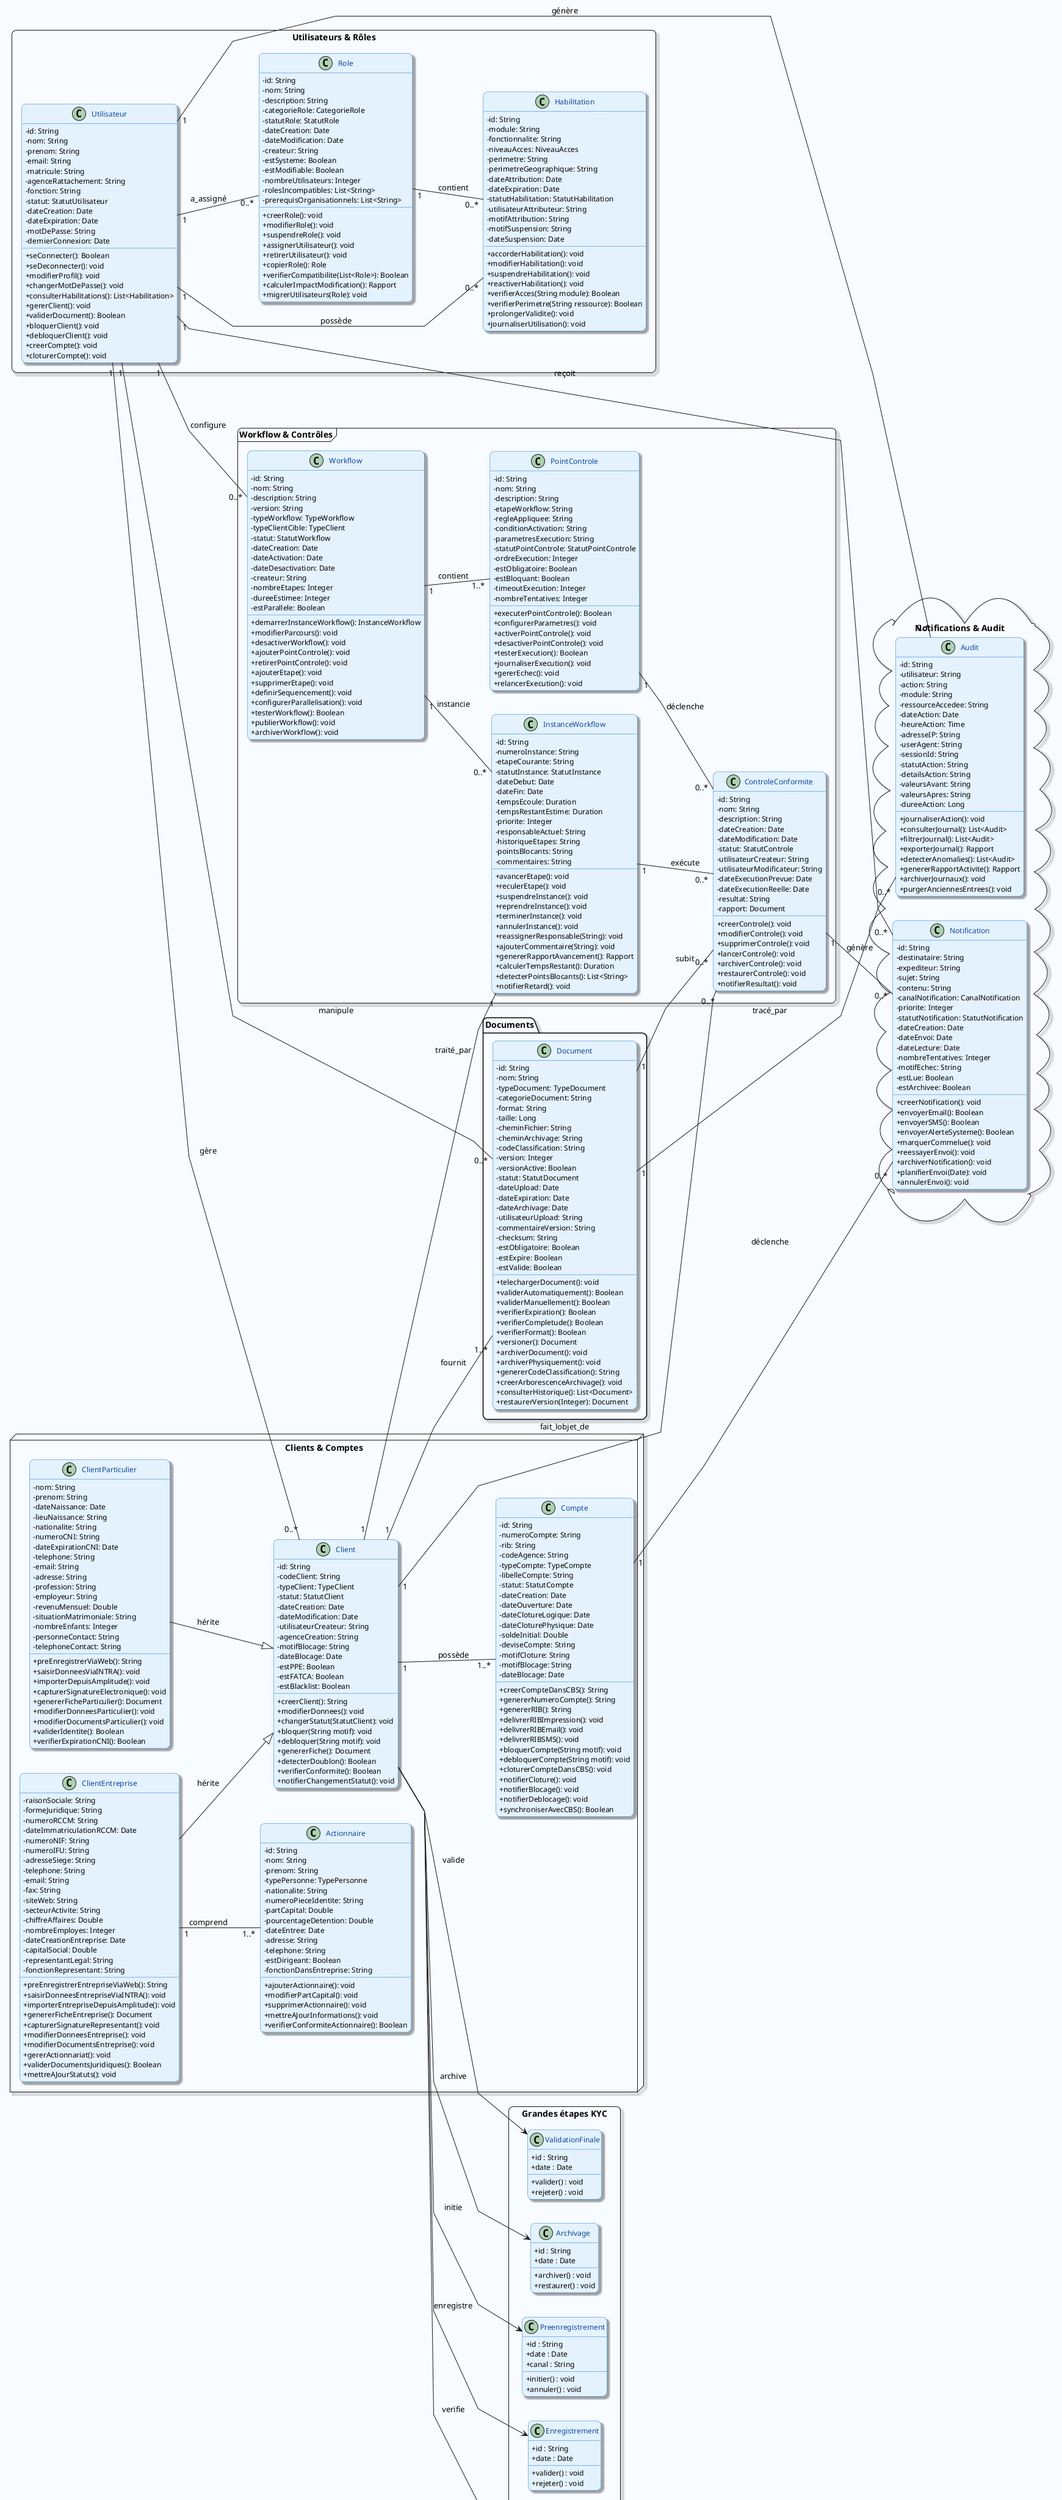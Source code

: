 @startuml D_KYC GEN
skinparam backgroundColor #F8FBFF
skinparam classBackgroundColor #E3F2FD
skinparam classBorderColor #1976D2
skinparam classFontColor #0D47A1
skinparam classFontSize 13
skinparam classAttributeFontSize 12
skinparam classMethodFontSize 12
skinparam classAttributeIconSize 0
skinparam shadowing true
skinparam roundCorner 15
skinparam linetype polyline
skinparam nodesep 40
skinparam ranksep 30
left to right direction

' === Package Utilisateurs & Rôles ===
package "Utilisateurs & Rôles" <<Rectangle>> {
  class Utilisateur {
  - id: String
  - nom: String
  - prenom: String
  - email: String
  - matricule: String
  - agenceRattachement: String
  - fonction: String
  - statut: StatutUtilisateur
  - dateCreation: Date
  - dateExpiration: Date
  - motDePasse: String
  - dernierConnexion: Date
  + seConnecter(): Boolean
  + seDeconnecter(): void
  + modifierProfil(): void
  + changerMotDePasse(): void
  + consulterHabilitations(): List<Habilitation>
  + gererClient(): void
  + validerDocument(): Boolean
  + bloquerClient(): void
  + debloquerClient(): void
  + creerCompte(): void
  + cloturerCompte(): void
}

  class Habilitation {
  - id: String
  - module: String
  - fonctionnalite: String
  - niveauAcces: NiveauAcces
  - perimetre: String
  - perimetreGeographique: String
  - dateAttribution: Date
  - dateExpiration: Date
  - statutHabilitation: StatutHabilitation
  - utilisateurAttributeur: String
  - motifAttribution: String
  - motifSuspension: String
  - dateSuspension: Date
  + accorderHabilitation(): void
  + modifierHabilitation(): void
  + suspendreHabilitation(): void
  + reactiverHabilitation(): void
  + verifierAcces(String module): Boolean
  + verifierPerimetre(String ressource): Boolean
  + prolongerValidite(): void
  + journaliserUtilisation(): void
}

  class Role {
  - id: String
  - nom: String
  - description: String
  - categorieRole: CategorieRole
  - statutRole: StatutRole
  - dateCreation: Date
  - dateModification: Date
  - createur: String
  - estSysteme: Boolean
  - estModifiable: Boolean
  - nombreUtilisateurs: Integer
  - rolesIncompatibles: List<String>
  - prerequisOrganisationnels: List<String>
  + creerRole(): void
  + modifierRole(): void
  + suspendreRole(): void
  + assignerUtilisateur(): void
  + retirerUtilisateur(): void
  + copierRole(): Role
  + verifierCompatibilite(List<Role>): Boolean
  + calculerImpactModification(): Rapport
  + migrerUtilisateurs(Role): void
}
}

' === Package Clients & Comptes ===
package "Clients & Comptes" <<Node>> {
  class Client {
  - id: String
  - codeClient: String
  - typeClient: TypeClient
  - statut: StatutClient
  - dateCreation: Date
  - dateModification: Date
  - utilisateurCreateur: String
  - agenceCreation: String
  - motifBlocage: String
  - dateBlocage: Date
  - estPPE: Boolean
  - estFATCA: Boolean
  - estBlacklist: Boolean
  + creerClient(): String
  + modifierDonnees(): void
  + changerStatut(StatutClient): void
  + bloquer(String motif): void
  + debloquer(String motif): void
  + genererFiche(): Document
  + detecterDoublon(): Boolean
  + verifierConformite(): Boolean
  + notifierChangementStatut(): void
}

  class ClientParticulier {
  - nom: String
  - prenom: String
  - dateNaissance: Date
  - lieuNaissance: String
  - nationalite: String
  - numeroCNI: String
  - dateExpirationCNI: Date
  - telephone: String
  - email: String
  - adresse: String
  - profession: String
  - employeur: String
  - revenuMensuel: Double
  - situationMatrimoniale: String
  - nombreEnfants: Integer
  - personneContact: String
  - telephoneContact: String
  + preEnregistrerViaWeb(): String
  + saisirDonneesViaINTRA(): void
  + importerDepuisAmplitude(): void
  + capturerSignatureElectronique(): void
  + genererFicheParticulier(): Document
  + modifierDonneesParticulier(): void
  + modifierDocumentsParticulier(): void
  + validerIdentite(): Boolean
  + verifierExpirationCNI(): Boolean
}

  class ClientEntreprise {
  - raisonSociale: String
  - formeJuridique: String
  - numeroRCCM: String
  - dateImmatriculationRCCM: Date
  - numeroNIF: String
  - numeroIFU: String
  - adresseSiege: String
  - telephone: String
  - email: String
  - fax: String
  - siteWeb: String
  - secteurActivite: String
  - chiffreAffaires: Double
  - nombreEmployes: Integer
  - dateCreationEntreprise: Date
  - capitalSocial: Double
  - representantLegal: String
  - fonctionRepresentant: String
  + preEnregistrerEntrepriseViaWeb(): String
  + saisirDonneesEntrepriseViaINTRA(): void
  + importerEntrepriseDepuisAmplitude(): void
  + genererFicheEntreprise(): Document
  + capturerSignatureRepresentant(): void
  + modifierDonneesEntreprise(): void
  + modifierDocumentsEntreprise(): void
  + gererActionnariat(): void
  + validerDocumentsJuridiques(): Boolean
  + mettreAJourStatuts(): void
}

  class Compte {
  - id: String
  - numeroCompte: String
  - rib: String
  - codeAgence: String
  - typeCompte: TypeCompte
  - libelleCompte: String
  - statut: StatutCompte
  - dateCreation: Date
  - dateOuverture: Date
  - dateClotureLogique: Date
  - dateCloturePhysique: Date
  - soldeInitial: Double
  - deviseCompte: String
  - motifCloture: String
  - motifBlocage: String
  - dateBlocage: Date
  + creerCompteDansCBS(): String
  + genererNumeroCompte(): String
  + genererRIB(): String
  + delivrerRIBImpression(): void
  + delivrerRIBEmail(): void
  + delivrerRIBSMS(): void
  + bloquerCompte(String motif): void
  + debloquerCompte(String motif): void
  + cloturerCompteDansCBS(): void
  + notifierCloture(): void
  + notifierBlocage(): void
  + notifierDeblocage(): void
  + synchroniserAvecCBS(): Boolean
}

  class Actionnaire {
  - id: String
  - nom: String
  - prenom: String
  - typePersonne: TypePersonne
  - nationalite: String
  - numeroPieceIdentite: String
  - partCapital: Double
  - pourcentageDetention: Double
  - dateEntree: Date
  - adresse: String
  - telephone: String
  - estDirigeant: Boolean
  - fonctionDansEntreprise: String
  + ajouterActionnaire(): void
  + modifierPartCapital(): void
  + supprimerActionnaire(): void
  + mettreAJourInformations(): void
  + verifierConformiteActionnaire(): Boolean
}
}

' === Package Documents ===
package "Documents" <<Folder>> {
  class Document {
  - id: String
  - nom: String
  - typeDocument: TypeDocument
  - categorieDocument: String
  - format: String
  - taille: Long
  - cheminFichier: String
  - cheminArchivage: String
  - codeClassification: String
  - version: Integer
  - versionActive: Boolean
  - statut: StatutDocument
  - dateUpload: Date
  - dateExpiration: Date
  - dateArchivage: Date
  - utilisateurUpload: String
  - commentaireVersion: String
  - checksum: String
  - estObligatoire: Boolean
  - estExpire: Boolean
  - estValide: Boolean
  + telechargerDocument(): void
  + validerAutomatiquement(): Boolean
  + validerManuellement(): Boolean
  + verifierExpiration(): Boolean
  + verifierCompletude(): Boolean
  + verifierFormat(): Boolean
  + versioner(): Document
  + archiverDocument(): void
  + archiverPhysiquement(): void
  + genererCodeClassification(): String
  + creerArborescenceArchivage(): void
  + consulterHistorique(): List<Document>
  + restaurerVersion(Integer): Document
}
}

' === Package Workflow & Contrôles ===
package "Workflow & Contrôles" <<Frame>> {
  class Workflow {
  - id: String
  - nom: String
  - description: String
  - version: String
  - typeWorkflow: TypeWorkflow
  - typeClientCible: TypeClient
  - statut: StatutWorkflow
  - dateCreation: Date
  - dateActivation: Date
  - dateDesactivation: Date
  - createur: String
  - nombreEtapes: Integer
  - dureeEstimee: Integer
  - estParallele: Boolean
  + demarrerInstanceWorkflow(): InstanceWorkflow
  + modifierParcours(): void
  + desactiverWorkflow(): void
  + ajouterPointControle(): void
  + retirerPointControle(): void
  + ajouterEtape(): void
  + supprimerEtape(): void
  + definirSequencement(): void
  + configurerParallelisation(): void
  + testerWorkflow(): Boolean
  + publierWorkflow(): void
  + archiverWorkflow(): void
}

  class InstanceWorkflow {
  - id: String
  - numeroInstance: String
  - etapeCourante: String
  - statutInstance: StatutInstance
  - dateDebut: Date
  - dateFin: Date
  - tempsEcoule: Duration
  - tempsRestantEstime: Duration
  - priorite: Integer
  - responsableActuel: String
  - historiqueEtapes: String
  - pointsBlocants: String
  - commentaires: String
  + avancerEtape(): void
  + reculerEtape(): void
  + suspendreInstance(): void
  + reprendreInstance(): void
  + terminerInstance(): void
  + annulerInstance(): void
  + reassignerResponsable(String): void
  + ajouterCommentaire(String): void
  + genererRapportAvancement(): Rapport
  + calculerTempsRestant(): Duration
  + detecterPointsBlocants(): List<String>
  + notifierRetard(): void
}

  class PointControle {
  - id: String
  - nom: String
  - description: String
  - etapeWorkflow: String
  - regleAppliquee: String
  - conditionActivation: String
  - parametresExecution: String
  - statutPointControle: StatutPointControle
  - ordreExecution: Integer
  - estObligatoire: Boolean
  - estBloquant: Boolean
  - timeoutExecution: Integer
  - nombreTentatives: Integer
  + executerPointControle(): Boolean
  + configurerParametres(): void
  + activerPointControle(): void
  + desactiverPointControle(): void
  + testerExecution(): Boolean
  + journaliserExecution(): void
  + gererEchec(): void
  + relancerExecution(): void
}

  class ControleConformite {
  - id: String
  - nom: String
  - description: String
  - dateCreation: Date
  - dateModification: Date
  - statut: StatutControle
  - utilisateurCreateur: String
  - utilisateurModificateur: String
  - dateExecutionPrevue: Date
  - dateExecutionReelle: Date
  - resultat: String
  - rapport: Document
  + creerControle(): void
  + modifierControle(): void
  + supprimerControle(): void
  + lancerControle(): void
  + archiverControle(): void
  + restaurerControle(): void
  + notifierResultat(): void
}
}

' === Package Notifications & Audit ===
package "Notifications & Audit" <<Cloud>> {
  class Notification {
  - id: String
  - destinataire: String
  - expediteur: String
  - sujet: String
  - contenu: String
  - canalNotification: CanalNotification
  - priorite: Integer
  - statutNotification: StatutNotification
  - dateCreation: Date
  - dateEnvoi: Date
  - dateLecture: Date
  - nombreTentatives: Integer
  - motifEchec: String
  - estLue: Boolean
  - estArchivee: Boolean
  + creerNotification(): void
  + envoyerEmail(): Boolean
  + envoyerSMS(): Boolean
  + envoyerAlerteSysteme(): Boolean
  + marquerCommelue(): void
  + reessayerEnvoi(): void
  + archiverNotification(): void
  + planifierEnvoi(Date): void
  + annulerEnvoi(): void
}

  class Audit {
  - id: String
  - utilisateur: String
  - action: String
  - module: String
  - ressourceAccedee: String
  - dateAction: Date
  - heureAction: Time
  - adresseIP: String
  - userAgent: String
  - sessionId: String
  - statutAction: String
  - detailsAction: String
  - valeursAvant: String
  - valeursApres: String
  - dureeAction: Long
  + journaliserAction(): void
  + consulterJournal(): List<Audit>
  + filtrerJournal(): List<Audit>
  + exporterJournal(): Rapport
  + detecterAnomalies(): List<Audit>
  + genererRapportActivite(): Rapport
  + archiverJournaux(): void
  + purgerAnciennesEntrees(): void
}
}

' === Grandes étapes du KYC ===
package "Grandes étapes KYC" <<Rectangle>> {
  class Preenregistrement {
    +id : String
    +date : Date
    +canal : String
    +initier() : void
    +annuler() : void
  }
  class Enregistrement {
    +id : String
    +date : Date
    +valider() : void
    +rejeter() : void
  }
  class Verification {
    +id : String
    +date : Date
    +typeVerification : String
    +effectuer() : void
    +resultat : String
  }
  class ValidationFinale {
    +id : String
    +date : Date
    +valider() : void
    +rejeter() : void
  }
  class Archivage {
    +id : String
    +date : Date
    +archiver() : void
    +restaurer() : void
  }
}

' Relations principales avec le Client
Client --> Preenregistrement : initie
Client --> Enregistrement : enregistre
Client --> Verification : verifie
Client --> ValidationFinale : valide
Client --> Archivage : archive

' Relations avec cardinalités et noms explicites
Utilisateur "1" -- "0..*" Client : gère
Utilisateur "1" -- "0..*" Document : manipule
Utilisateur "1" -- "0..*" Workflow : configure
Utilisateur "1" -- "0..*" Habilitation : possède
Utilisateur "1" -- "0..*" Role : a_assigné
Utilisateur "1" -- "0..*" Audit : génère
Utilisateur "1" -- "0..*" Notification : reçoit

Client "1" -- "1..*" Compte : possède
Client "1" -- "1..*" Document : fournit
Client "1" -- "0..*" ControleConformite : fait_lobjet_de
Client "1" -- "1" InstanceWorkflow : traité_par

ClientParticulier --|> Client : hérite
ClientEntreprise --|> Client : hérite

ClientEntreprise "1" -- "1..*" Actionnaire : comprend

Document "1" -- "0..*" ControleConformite : subit
Document "1" -- "0..*" Audit : tracé_par

Compte "1" -- "0..*" Notification : déclenche

Workflow "1" -- "0..*" InstanceWorkflow : instancie
Workflow "1" -- "1..*" PointControle : contient

InstanceWorkflow "1" -- "0..*" ControleConformite : exécute

PointControle "1" -- "0..*" ControleConformite : déclenche

ControleConformite "1" -- "0..*" Notification : génère

Role "1" -- "0..*" Habilitation : contient

@enduml